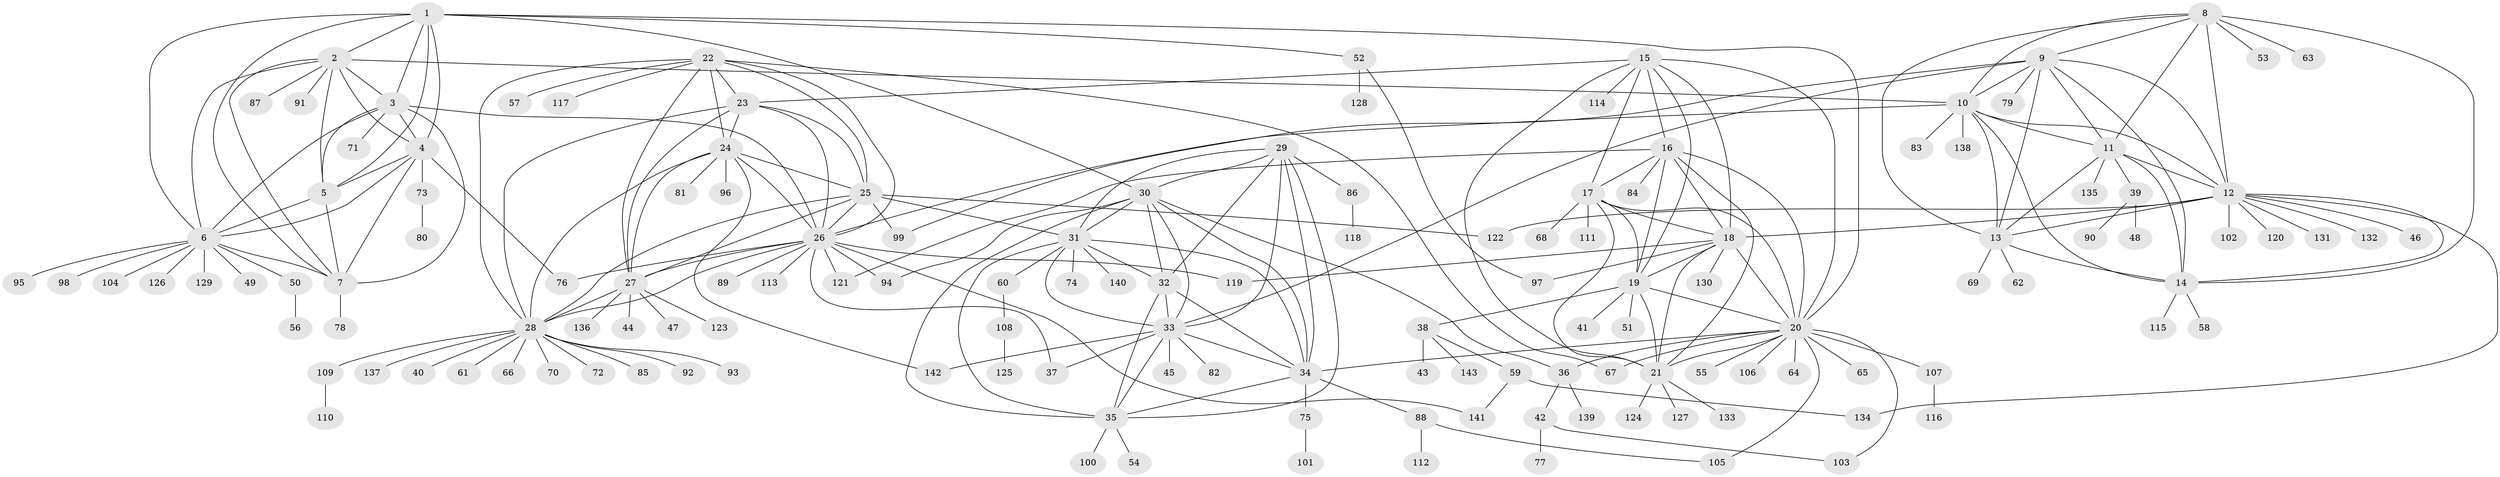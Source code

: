 // coarse degree distribution, {9: 0.008928571428571428, 7: 0.0625, 6: 0.03571428571428571, 12: 0.008928571428571428, 8: 0.044642857142857144, 21: 0.008928571428571428, 14: 0.017857142857142856, 5: 0.008928571428571428, 11: 0.017857142857142856, 20: 0.008928571428571428, 3: 0.03571428571428571, 2: 0.15178571428571427, 1: 0.5892857142857143}
// Generated by graph-tools (version 1.1) at 2025/52/02/27/25 19:52:22]
// undirected, 143 vertices, 238 edges
graph export_dot {
graph [start="1"]
  node [color=gray90,style=filled];
  1;
  2;
  3;
  4;
  5;
  6;
  7;
  8;
  9;
  10;
  11;
  12;
  13;
  14;
  15;
  16;
  17;
  18;
  19;
  20;
  21;
  22;
  23;
  24;
  25;
  26;
  27;
  28;
  29;
  30;
  31;
  32;
  33;
  34;
  35;
  36;
  37;
  38;
  39;
  40;
  41;
  42;
  43;
  44;
  45;
  46;
  47;
  48;
  49;
  50;
  51;
  52;
  53;
  54;
  55;
  56;
  57;
  58;
  59;
  60;
  61;
  62;
  63;
  64;
  65;
  66;
  67;
  68;
  69;
  70;
  71;
  72;
  73;
  74;
  75;
  76;
  77;
  78;
  79;
  80;
  81;
  82;
  83;
  84;
  85;
  86;
  87;
  88;
  89;
  90;
  91;
  92;
  93;
  94;
  95;
  96;
  97;
  98;
  99;
  100;
  101;
  102;
  103;
  104;
  105;
  106;
  107;
  108;
  109;
  110;
  111;
  112;
  113;
  114;
  115;
  116;
  117;
  118;
  119;
  120;
  121;
  122;
  123;
  124;
  125;
  126;
  127;
  128;
  129;
  130;
  131;
  132;
  133;
  134;
  135;
  136;
  137;
  138;
  139;
  140;
  141;
  142;
  143;
  1 -- 2;
  1 -- 3;
  1 -- 4;
  1 -- 5;
  1 -- 6;
  1 -- 7;
  1 -- 20;
  1 -- 30;
  1 -- 52;
  2 -- 3;
  2 -- 4;
  2 -- 5;
  2 -- 6;
  2 -- 7;
  2 -- 10;
  2 -- 87;
  2 -- 91;
  3 -- 4;
  3 -- 5;
  3 -- 6;
  3 -- 7;
  3 -- 26;
  3 -- 71;
  4 -- 5;
  4 -- 6;
  4 -- 7;
  4 -- 73;
  4 -- 76;
  5 -- 6;
  5 -- 7;
  6 -- 7;
  6 -- 49;
  6 -- 50;
  6 -- 95;
  6 -- 98;
  6 -- 104;
  6 -- 126;
  6 -- 129;
  7 -- 78;
  8 -- 9;
  8 -- 10;
  8 -- 11;
  8 -- 12;
  8 -- 13;
  8 -- 14;
  8 -- 53;
  8 -- 63;
  9 -- 10;
  9 -- 11;
  9 -- 12;
  9 -- 13;
  9 -- 14;
  9 -- 33;
  9 -- 79;
  9 -- 99;
  10 -- 11;
  10 -- 12;
  10 -- 13;
  10 -- 14;
  10 -- 26;
  10 -- 83;
  10 -- 138;
  11 -- 12;
  11 -- 13;
  11 -- 14;
  11 -- 39;
  11 -- 135;
  12 -- 13;
  12 -- 14;
  12 -- 18;
  12 -- 46;
  12 -- 102;
  12 -- 120;
  12 -- 122;
  12 -- 131;
  12 -- 132;
  12 -- 134;
  13 -- 14;
  13 -- 62;
  13 -- 69;
  14 -- 58;
  14 -- 115;
  15 -- 16;
  15 -- 17;
  15 -- 18;
  15 -- 19;
  15 -- 20;
  15 -- 21;
  15 -- 23;
  15 -- 114;
  16 -- 17;
  16 -- 18;
  16 -- 19;
  16 -- 20;
  16 -- 21;
  16 -- 84;
  16 -- 121;
  17 -- 18;
  17 -- 19;
  17 -- 20;
  17 -- 21;
  17 -- 68;
  17 -- 111;
  18 -- 19;
  18 -- 20;
  18 -- 21;
  18 -- 97;
  18 -- 119;
  18 -- 130;
  19 -- 20;
  19 -- 21;
  19 -- 38;
  19 -- 41;
  19 -- 51;
  20 -- 21;
  20 -- 34;
  20 -- 36;
  20 -- 55;
  20 -- 64;
  20 -- 65;
  20 -- 67;
  20 -- 103;
  20 -- 105;
  20 -- 106;
  20 -- 107;
  21 -- 124;
  21 -- 127;
  21 -- 133;
  22 -- 23;
  22 -- 24;
  22 -- 25;
  22 -- 26;
  22 -- 27;
  22 -- 28;
  22 -- 57;
  22 -- 67;
  22 -- 117;
  23 -- 24;
  23 -- 25;
  23 -- 26;
  23 -- 27;
  23 -- 28;
  24 -- 25;
  24 -- 26;
  24 -- 27;
  24 -- 28;
  24 -- 81;
  24 -- 96;
  24 -- 142;
  25 -- 26;
  25 -- 27;
  25 -- 28;
  25 -- 31;
  25 -- 99;
  25 -- 122;
  26 -- 27;
  26 -- 28;
  26 -- 37;
  26 -- 76;
  26 -- 89;
  26 -- 94;
  26 -- 113;
  26 -- 119;
  26 -- 121;
  26 -- 141;
  27 -- 28;
  27 -- 44;
  27 -- 47;
  27 -- 123;
  27 -- 136;
  28 -- 40;
  28 -- 61;
  28 -- 66;
  28 -- 70;
  28 -- 72;
  28 -- 85;
  28 -- 92;
  28 -- 93;
  28 -- 109;
  28 -- 137;
  29 -- 30;
  29 -- 31;
  29 -- 32;
  29 -- 33;
  29 -- 34;
  29 -- 35;
  29 -- 86;
  30 -- 31;
  30 -- 32;
  30 -- 33;
  30 -- 34;
  30 -- 35;
  30 -- 36;
  30 -- 94;
  31 -- 32;
  31 -- 33;
  31 -- 34;
  31 -- 35;
  31 -- 60;
  31 -- 74;
  31 -- 140;
  32 -- 33;
  32 -- 34;
  32 -- 35;
  33 -- 34;
  33 -- 35;
  33 -- 37;
  33 -- 45;
  33 -- 82;
  33 -- 142;
  34 -- 35;
  34 -- 75;
  34 -- 88;
  35 -- 54;
  35 -- 100;
  36 -- 42;
  36 -- 139;
  38 -- 43;
  38 -- 59;
  38 -- 143;
  39 -- 48;
  39 -- 90;
  42 -- 77;
  42 -- 103;
  50 -- 56;
  52 -- 97;
  52 -- 128;
  59 -- 134;
  59 -- 141;
  60 -- 108;
  73 -- 80;
  75 -- 101;
  86 -- 118;
  88 -- 105;
  88 -- 112;
  107 -- 116;
  108 -- 125;
  109 -- 110;
}
